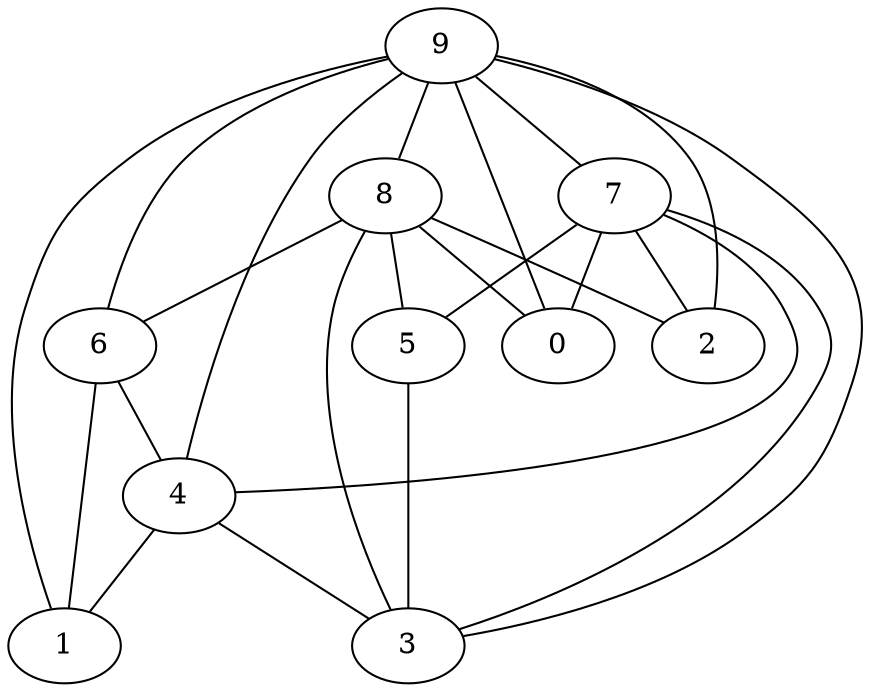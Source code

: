 graph G {
0;
1;
2;
3;
4;
5;
6;
7;
8;
9;
4--1 ;
4--3 ;
5--3 ;
6--1 ;
6--4 ;
7--0 ;
7--2 ;
7--3 ;
7--4 ;
7--5 ;
8--0 ;
8--2 ;
8--3 ;
8--5 ;
8--6 ;
9--0 ;
9--1 ;
9--2 ;
9--3 ;
9--4 ;
9--6 ;
9--7 ;
9--8 ;
}
